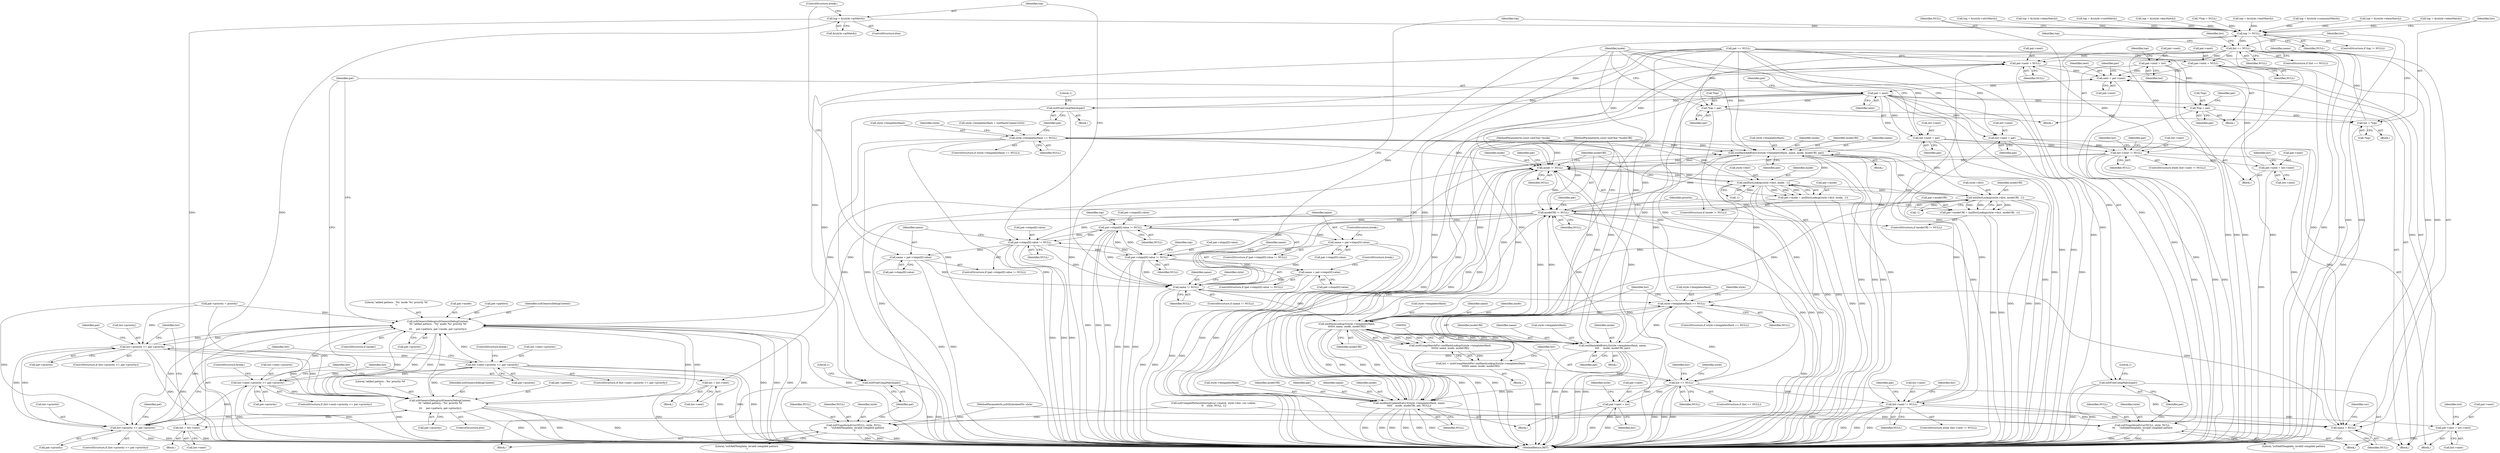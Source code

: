 digraph "0_Chrome_96dbafe288dbe2f0cc45fa3c39daf6d0c37acbab_23@pointer" {
"1000407" [label="(Call,top = &(style->piMatch))"];
"1000587" [label="(Call,top != NULL)"];
"1000596" [label="(Call,list == NULL)"];
"1000254" [label="(Call,pat->next = NULL)"];
"1000249" [label="(Call,next = pat->next)"];
"1000701" [label="(Call,pat = next)"];
"1000381" [label="(Call,xsltFreeCompMatch(pat))"];
"1000484" [label="(Call,xsltFreeCompMatch(pat))"];
"1000489" [label="(Call,xmlHashAddEntry3(style->templatesHash, name, mode, modeURI, pat))"];
"1000264" [label="(Call,mode != NULL)"];
"1000271" [label="(Call,xmlDictLookup(style->dict, mode, -1))"];
"1000267" [label="(Call,pat->mode = xmlDictLookup(style->dict, mode, -1))"];
"1000679" [label="(Call,xsltGenericDebug(xsltGenericDebugContext,\n\t\t\t \"added pattern : '%s' mode '%s' priority %f\n\",\n\t\t\t     pat->pattern, pat->mode, pat->priority))"];
"1000526" [label="(Call,list->priority <= pat->priority)"];
"1000558" [label="(Call,list->next->priority <= pat->priority)"];
"1000638" [label="(Call,list->next->priority <= pat->priority)"];
"1000692" [label="(Call,xsltGenericDebug(xsltGenericDebugContext,\n\t\t\t \"added pattern : '%s' priority %f\n\",\n\t\t\t     pat->pattern, pat->priority))"];
"1000611" [label="(Call,list->priority <= pat->priority)"];
"1000286" [label="(Call,xmlDictLookup(style->dict, modeURI, -1))"];
"1000279" [label="(Call,modeURI != NULL)"];
"1000313" [label="(Call,pat->steps[0].value != NULL)"];
"1000322" [label="(Call,name = pat->steps[0].value)"];
"1000460" [label="(Call,name != NULL)"];
"1000465" [label="(Call,style->templatesHash == NULL)"];
"1000478" [label="(Call,style->templatesHash == NULL)"];
"1000259" [label="(Call,name = NULL)"];
"1000503" [label="(Call,xmlHashLookup3(style->templatesHash,\n\t\t\t\t\t\t\t name, mode, modeURI))"];
"1000501" [label="(Call,(xsltCompMatchPtr) xmlHashLookup3(style->templatesHash,\n\t\t\t\t\t\t\t name, mode, modeURI))"];
"1000499" [label="(Call,list = (xsltCompMatchPtr) xmlHashLookup3(style->templatesHash,\n\t\t\t\t\t\t\t name, mode, modeURI))"];
"1000511" [label="(Call,list == NULL)"];
"1000534" [label="(Call,pat->next = list)"];
"1000539" [label="(Call,xmlHashUpdateEntry3(style->templatesHash, name,\n\t\t\t\t\t    mode, modeURI, pat, NULL))"];
"1000551" [label="(Call,list->next != NULL)"];
"1000568" [label="(Call,list = list->next)"];
"1000573" [label="(Call,pat->next = list->next)"];
"1000515" [label="(Call,xmlHashAddEntry3(style->templatesHash, name,\n\t\t\t\t     mode, modeURI, pat))"];
"1000388" [label="(Call,pat->steps[0].value != NULL)"];
"1000397" [label="(Call,name = pat->steps[0].value)"];
"1000433" [label="(Call,pat->steps[0].value != NULL)"];
"1000442" [label="(Call,name = pat->steps[0].value)"];
"1000376" [label="(Call,xsltTransformError(NULL, style, NULL,\n\t\t\t     \"xsltAddTemplate: invalid compiled pattern\n\"))"];
"1000282" [label="(Call,pat->modeURI = xmlDictLookup(style->dict, modeURI, -1))"];
"1000580" [label="(Call,list->next = pat)"];
"1000631" [label="(Call,list->next != NULL)"];
"1000648" [label="(Call,list = list->next)"];
"1000653" [label="(Call,pat->next = list->next)"];
"1000600" [label="(Call,*top = pat)"];
"1000591" [label="(Call,list = *top)"];
"1000624" [label="(Call,*top = pat)"];
"1000660" [label="(Call,list->next = pat)"];
"1000672" [label="(Call,xsltFreeCompMatch(pat))"];
"1000604" [label="(Call,pat->next = NULL)"];
"1000619" [label="(Call,pat->next = list)"];
"1000667" [label="(Call,xsltTransformError(NULL, style, NULL,\n\t\t\t     \"xsltAddTemplate: invalid compiled pattern\n\"))"];
"1000587" [label="(Call,top != NULL)"];
"1000670" [label="(Identifier,NULL)"];
"1000604" [label="(Call,pat->next = NULL)"];
"1000538" [label="(Identifier,list)"];
"1000496" [label="(Identifier,pat)"];
"1000520" [label="(Identifier,mode)"];
"1000605" [label="(Call,pat->next)"];
"1000695" [label="(Call,pat->pattern)"];
"1000510" [label="(ControlStructure,if (list == NULL))"];
"1000701" [label="(Call,pat = next)"];
"1000295" [label="(Identifier,priority)"];
"1000588" [label="(Identifier,top)"];
"1000611" [label="(Call,list->priority <= pat->priority)"];
"1000433" [label="(Call,pat->steps[0].value != NULL)"];
"1000593" [label="(Call,*top)"];
"1000377" [label="(Identifier,NULL)"];
"1000464" [label="(ControlStructure,if (style->templatesHash == NULL))"];
"1000610" [label="(ControlStructure,if (list->priority <= pat->priority))"];
"1000521" [label="(Identifier,modeURI)"];
"1000546" [label="(Identifier,pat)"];
"1000108" [label="(MethodParameterIn,xsltStylesheetPtr style)"];
"1000310" [label="(Block,)"];
"1000677" [label="(ControlStructure,if (mode))"];
"1000396" [label="(Identifier,NULL)"];
"1000493" [label="(Identifier,name)"];
"1000557" [label="(ControlStructure,if (list->next->priority <= pat->priority))"];
"1000601" [label="(Call,*top)"];
"1000341" [label="(Call,top = &(style->elemMatch))"];
"1000378" [label="(Identifier,style)"];
"1000688" [label="(Call,pat->priority)"];
"1000269" [label="(Identifier,pat)"];
"1000512" [label="(Identifier,list)"];
"1000287" [label="(Call,style->dict)"];
"1000541" [label="(Identifier,style)"];
"1000258" [label="(Identifier,NULL)"];
"1000522" [label="(Identifier,pat)"];
"1000332" [label="(Call,top = &(style->attrMatch))"];
"1000681" [label="(Literal,\"added pattern : '%s' mode '%s' priority %f\n\")"];
"1000226" [label="(Call,xsltCompilePatternInternal(cur->match, style->doc, cur->elem,\n \t\t    style, NULL, 1))"];
"1000461" [label="(Identifier,name)"];
"1000321" [label="(Identifier,NULL)"];
"1000482" [label="(Identifier,NULL)"];
"1000488" [label="(Literal,1)"];
"1000387" [label="(ControlStructure,if (pat->steps[0].value != NULL))"];
"1000382" [label="(Identifier,pat)"];
"1000323" [label="(Identifier,name)"];
"1000597" [label="(Identifier,list)"];
"1000647" [label="(ControlStructure,break;)"];
"1000397" [label="(Call,name = pat->steps[0].value)"];
"1000291" [label="(Call,-1)"];
"1000280" [label="(Identifier,modeURI)"];
"1000333" [label="(Identifier,top)"];
"1000586" [label="(ControlStructure,if (top != NULL))"];
"1000702" [label="(Identifier,pat)"];
"1000267" [label="(Call,pat->mode = xmlDictLookup(style->dict, mode, -1))"];
"1000692" [label="(Call,xsltGenericDebug(xsltGenericDebugContext,\n\t\t\t \"added pattern : '%s' priority %f\n\",\n\t\t\t     pat->pattern, pat->priority))"];
"1000575" [label="(Identifier,pat)"];
"1000477" [label="(ControlStructure,if (style->templatesHash == NULL))"];
"1000582" [label="(Identifier,list)"];
"1000530" [label="(Call,pat->priority)"];
"1000514" [label="(Block,)"];
"1000460" [label="(Call,name != NULL)"];
"1000598" [label="(Identifier,NULL)"];
"1000621" [label="(Identifier,pat)"];
"1000367" [label="(Call,top = &(style->elemMatch))"];
"1000266" [label="(Identifier,NULL)"];
"1000413" [label="(ControlStructure,break;)"];
"1000613" [label="(Identifier,list)"];
"1000694" [label="(Literal,\"added pattern : '%s' priority %f\n\")"];
"1000469" [label="(Identifier,NULL)"];
"1000453" [label="(Identifier,top)"];
"1000602" [label="(Identifier,top)"];
"1000483" [label="(Block,)"];
"1000490" [label="(Call,style->templatesHash)"];
"1000581" [label="(Call,list->next)"];
"1000484" [label="(Call,xsltFreeCompMatch(pat))"];
"1000671" [label="(Literal,\"xsltAddTemplate: invalid compiled pattern\n\")"];
"1000462" [label="(Identifier,NULL)"];
"1000539" [label="(Call,xmlHashUpdateEntry3(style->templatesHash, name,\n\t\t\t\t\t    mode, modeURI, pat, NULL))"];
"1000517" [label="(Identifier,style)"];
"1000654" [label="(Call,pat->next)"];
"1000577" [label="(Call,list->next)"];
"1000661" [label="(Call,list->next)"];
"1000349" [label="(Call,top = &(style->rootMatch))"];
"1000644" [label="(Call,pat->priority)"];
"1000673" [label="(Identifier,pat)"];
"1000519" [label="(Identifier,name)"];
"1000498" [label="(Block,)"];
"1000564" [label="(Call,pat->priority)"];
"1000388" [label="(Call,pat->steps[0].value != NULL)"];
"1000543" [label="(Identifier,name)"];
"1000528" [label="(Identifier,list)"];
"1000516" [label="(Call,style->templatesHash)"];
"1000664" [label="(Identifier,pat)"];
"1000251" [label="(Call,pat->next)"];
"1000272" [label="(Call,style->dict)"];
"1000314" [label="(Call,pat->steps[0].value)"];
"1000698" [label="(Call,pat->priority)"];
"1000442" [label="(Call,name = pat->steps[0].value)"];
"1000471" [label="(Call,style->templatesHash = xmlHashCreate(1024))"];
"1000268" [label="(Call,pat->mode)"];
"1000264" [label="(Call,mode != NULL)"];
"1000111" [label="(MethodParameterIn,const xmlChar *modeURI)"];
"1000262" [label="(Identifier,cur)"];
"1000653" [label="(Call,pat->next = list->next)"];
"1000633" [label="(Identifier,list)"];
"1000494" [label="(Identifier,mode)"];
"1000381" [label="(Call,xsltFreeCompMatch(pat))"];
"1000256" [label="(Identifier,pat)"];
"1000443" [label="(Identifier,name)"];
"1000286" [label="(Call,xmlDictLookup(style->dict, modeURI, -1))"];
"1000283" [label="(Call,pat->modeURI)"];
"1000672" [label="(Call,xsltFreeCompMatch(pat))"];
"1000504" [label="(Call,style->templatesHash)"];
"1000703" [label="(Identifier,next)"];
"1000630" [label="(ControlStructure,while (list->next != NULL))"];
"1000284" [label="(Identifier,pat)"];
"1000637" [label="(ControlStructure,if (list->next->priority <= pat->priority))"];
"1000657" [label="(Call,list->next)"];
"1000408" [label="(Identifier,top)"];
"1000544" [label="(Identifier,mode)"];
"1000623" [label="(Identifier,list)"];
"1000626" [label="(Identifier,top)"];
"1000385" [label="(Literal,1)"];
"1000552" [label="(Call,list->next)"];
"1000110" [label="(MethodParameterIn,const xmlChar *mode)"];
"1000591" [label="(Call,list = *top)"];
"1000693" [label="(Identifier,xsltGenericDebugContext)"];
"1000250" [label="(Identifier,next)"];
"1000495" [label="(Identifier,modeURI)"];
"1000526" [label="(Call,list->priority <= pat->priority)"];
"1000641" [label="(Identifier,list)"];
"1000662" [label="(Identifier,list)"];
"1000249" [label="(Call,next = pat->next)"];
"1000357" [label="(Call,top = &(style->keyMatch))"];
"1000691" [label="(ControlStructure,else)"];
"1000608" [label="(Identifier,NULL)"];
"1000313" [label="(Call,pat->steps[0].value != NULL)"];
"1000584" [label="(Identifier,pat)"];
"1000590" [label="(Block,)"];
"1000281" [label="(Identifier,NULL)"];
"1000620" [label="(Call,pat->next)"];
"1000589" [label="(Identifier,NULL)"];
"1000500" [label="(Identifier,list)"];
"1000322" [label="(Call,name = pat->steps[0].value)"];
"1000706" [label="(MethodReturn,RET)"];
"1000676" [label="(Literal,1)"];
"1000596" [label="(Call,list == NULL)"];
"1000624" [label="(Call,*top = pat)"];
"1000276" [label="(Call,-1)"];
"1000685" [label="(Call,pat->mode)"];
"1000667" [label="(Call,xsltTransformError(NULL, style, NULL,\n\t\t\t     \"xsltAddTemplate: invalid compiled pattern\n\"))"];
"1000507" [label="(Identifier,name)"];
"1000255" [label="(Call,pat->next)"];
"1000260" [label="(Identifier,name)"];
"1000650" [label="(Call,list->next)"];
"1000467" [label="(Identifier,style)"];
"1000432" [label="(ControlStructure,if (pat->steps[0].value != NULL))"];
"1000595" [label="(ControlStructure,if (list == NULL))"];
"1000612" [label="(Call,list->priority)"];
"1000527" [label="(Call,list->priority)"];
"1000511" [label="(Call,list == NULL)"];
"1000569" [label="(Identifier,list)"];
"1000638" [label="(Call,list->next->priority <= pat->priority)"];
"1000525" [label="(ControlStructure,if (list->priority <= pat->priority))"];
"1000567" [label="(ControlStructure,break;)"];
"1000549" [label="(Block,)"];
"1000380" [label="(Literal,\"xsltAddTemplate: invalid compiled pattern\n\")"];
"1000265" [label="(Identifier,mode)"];
"1000550" [label="(ControlStructure,while (list->next != NULL))"];
"1000275" [label="(Identifier,mode)"];
"1000509" [label="(Identifier,modeURI)"];
"1000444" [label="(Call,pat->steps[0].value)"];
"1000547" [label="(Identifier,NULL)"];
"1000540" [label="(Call,style->templatesHash)"];
"1000338" [label="(ControlStructure,break;)"];
"1000678" [label="(Identifier,mode)"];
"1000379" [label="(Identifier,NULL)"];
"1000666" [label="(Block,)"];
"1000533" [label="(Block,)"];
"1000655" [label="(Identifier,pat)"];
"1000489" [label="(Call,xmlHashAddEntry3(style->templatesHash, name, mode, modeURI, pat))"];
"1000479" [label="(Call,style->templatesHash)"];
"1000600" [label="(Call,*top = pat)"];
"1000515" [label="(Call,xmlHashAddEntry3(style->templatesHash, name,\n\t\t\t\t     mode, modeURI, pat))"];
"1000290" [label="(Identifier,modeURI)"];
"1000625" [label="(Call,*top)"];
"1000513" [label="(Identifier,NULL)"];
"1000459" [label="(ControlStructure,if (name != NULL))"];
"1000508" [label="(Identifier,mode)"];
"1000574" [label="(Call,pat->next)"];
"1000627" [label="(Identifier,pat)"];
"1000648" [label="(Call,list = list->next)"];
"1000473" [label="(Identifier,style)"];
"1000561" [label="(Identifier,list)"];
"1000117" [label="(Call,**top = NULL)"];
"1000247" [label="(Identifier,pat)"];
"1000501" [label="(Call,(xsltCompMatchPtr) xmlHashLookup3(style->templatesHash,\n\t\t\t\t\t\t\t name, mode, modeURI))"];
"1000470" [label="(Block,)"];
"1000553" [label="(Identifier,list)"];
"1000491" [label="(Identifier,style)"];
"1000580" [label="(Call,list->next = pat)"];
"1000599" [label="(Block,)"];
"1000618" [label="(Block,)"];
"1000407" [label="(Call,top = &(style->piMatch))"];
"1000668" [label="(Identifier,NULL)"];
"1000423" [label="(Call,top = &(style->textMatch))"];
"1000248" [label="(Block,)"];
"1000263" [label="(ControlStructure,if (mode != NULL))"];
"1000639" [label="(Call,list->next->priority)"];
"1000240" [label="(Call,pat == NULL)"];
"1000631" [label="(Call,list->next != NULL)"];
"1000679" [label="(Call,xsltGenericDebug(xsltGenericDebugContext,\n\t\t\t \"added pattern : '%s' mode '%s' priority %f\n\",\n\t\t\t     pat->pattern, pat->mode, pat->priority))"];
"1000551" [label="(Call,list->next != NULL)"];
"1000415" [label="(Call,top = &(style->commentMatch))"];
"1000555" [label="(Identifier,NULL)"];
"1000399" [label="(Call,pat->steps[0].value)"];
"1000619" [label="(Call,pat->next = list)"];
"1000271" [label="(Call,xmlDictLookup(style->dict, mode, -1))"];
"1000376" [label="(Call,xsltTransformError(NULL, style, NULL,\n\t\t\t     \"xsltAddTemplate: invalid compiled pattern\n\"))"];
"1000324" [label="(Call,pat->steps[0].value)"];
"1000254" [label="(Call,pat->next = NULL)"];
"1000466" [label="(Call,style->templatesHash)"];
"1000312" [label="(ControlStructure,if (pat->steps[0].value != NULL))"];
"1000499" [label="(Call,list = (xsltCompMatchPtr) xmlHashLookup3(style->templatesHash,\n\t\t\t\t\t\t\t name, mode, modeURI))"];
"1000545" [label="(Identifier,modeURI)"];
"1000636" [label="(Block,)"];
"1000297" [label="(Call,pat->priority = priority)"];
"1000282" [label="(Call,pat->modeURI = xmlDictLookup(style->dict, modeURI, -1))"];
"1000649" [label="(Identifier,list)"];
"1000478" [label="(Call,style->templatesHash == NULL)"];
"1000535" [label="(Call,pat->next)"];
"1000409" [label="(Call,&(style->piMatch))"];
"1000503" [label="(Call,xmlHashLookup3(style->templatesHash,\n\t\t\t\t\t\t\t name, mode, modeURI))"];
"1000406" [label="(ControlStructure,else)"];
"1000556" [label="(Block,)"];
"1000278" [label="(ControlStructure,if (modeURI != NULL))"];
"1000279" [label="(Call,modeURI != NULL)"];
"1000261" [label="(Identifier,NULL)"];
"1000398" [label="(Identifier,name)"];
"1000558" [label="(Call,list->next->priority <= pat->priority)"];
"1000570" [label="(Call,list->next)"];
"1000632" [label="(Call,list->next)"];
"1000682" [label="(Call,pat->pattern)"];
"1000434" [label="(Call,pat->steps[0].value)"];
"1000458" [label="(ControlStructure,break;)"];
"1000259" [label="(Call,name = NULL)"];
"1000635" [label="(Identifier,NULL)"];
"1000568" [label="(Call,list = list->next)"];
"1000573" [label="(Call,pat->next = list->next)"];
"1000680" [label="(Identifier,xsltGenericDebugContext)"];
"1000465" [label="(Call,style->templatesHash == NULL)"];
"1000669" [label="(Identifier,style)"];
"1000441" [label="(Identifier,NULL)"];
"1000452" [label="(Call,top = &(style->elemMatch))"];
"1000536" [label="(Identifier,pat)"];
"1000592" [label="(Identifier,list)"];
"1000389" [label="(Call,pat->steps[0].value)"];
"1000629" [label="(Block,)"];
"1000606" [label="(Identifier,pat)"];
"1000485" [label="(Identifier,pat)"];
"1000603" [label="(Identifier,pat)"];
"1000559" [label="(Call,list->next->priority)"];
"1000534" [label="(Call,pat->next = list)"];
"1000615" [label="(Call,pat->priority)"];
"1000660" [label="(Call,list->next = pat)"];
"1000407" -> "1000406"  [label="AST: "];
"1000407" -> "1000409"  [label="CFG: "];
"1000408" -> "1000407"  [label="AST: "];
"1000409" -> "1000407"  [label="AST: "];
"1000413" -> "1000407"  [label="CFG: "];
"1000407" -> "1000706"  [label="DDG: "];
"1000407" -> "1000706"  [label="DDG: "];
"1000407" -> "1000587"  [label="DDG: "];
"1000587" -> "1000586"  [label="AST: "];
"1000587" -> "1000589"  [label="CFG: "];
"1000588" -> "1000587"  [label="AST: "];
"1000589" -> "1000587"  [label="AST: "];
"1000592" -> "1000587"  [label="CFG: "];
"1000668" -> "1000587"  [label="CFG: "];
"1000587" -> "1000706"  [label="DDG: "];
"1000587" -> "1000706"  [label="DDG: "];
"1000332" -> "1000587"  [label="DDG: "];
"1000367" -> "1000587"  [label="DDG: "];
"1000423" -> "1000587"  [label="DDG: "];
"1000357" -> "1000587"  [label="DDG: "];
"1000341" -> "1000587"  [label="DDG: "];
"1000117" -> "1000587"  [label="DDG: "];
"1000415" -> "1000587"  [label="DDG: "];
"1000349" -> "1000587"  [label="DDG: "];
"1000452" -> "1000587"  [label="DDG: "];
"1000460" -> "1000587"  [label="DDG: "];
"1000587" -> "1000596"  [label="DDG: "];
"1000587" -> "1000667"  [label="DDG: "];
"1000596" -> "1000595"  [label="AST: "];
"1000596" -> "1000598"  [label="CFG: "];
"1000597" -> "1000596"  [label="AST: "];
"1000598" -> "1000596"  [label="AST: "];
"1000602" -> "1000596"  [label="CFG: "];
"1000613" -> "1000596"  [label="CFG: "];
"1000596" -> "1000706"  [label="DDG: "];
"1000596" -> "1000706"  [label="DDG: "];
"1000596" -> "1000706"  [label="DDG: "];
"1000596" -> "1000254"  [label="DDG: "];
"1000596" -> "1000259"  [label="DDG: "];
"1000596" -> "1000264"  [label="DDG: "];
"1000591" -> "1000596"  [label="DDG: "];
"1000596" -> "1000604"  [label="DDG: "];
"1000596" -> "1000619"  [label="DDG: "];
"1000596" -> "1000631"  [label="DDG: "];
"1000254" -> "1000248"  [label="AST: "];
"1000254" -> "1000258"  [label="CFG: "];
"1000255" -> "1000254"  [label="AST: "];
"1000258" -> "1000254"  [label="AST: "];
"1000260" -> "1000254"  [label="CFG: "];
"1000254" -> "1000706"  [label="DDG: "];
"1000254" -> "1000249"  [label="DDG: "];
"1000511" -> "1000254"  [label="DDG: "];
"1000631" -> "1000254"  [label="DDG: "];
"1000539" -> "1000254"  [label="DDG: "];
"1000240" -> "1000254"  [label="DDG: "];
"1000478" -> "1000254"  [label="DDG: "];
"1000551" -> "1000254"  [label="DDG: "];
"1000249" -> "1000248"  [label="AST: "];
"1000249" -> "1000251"  [label="CFG: "];
"1000250" -> "1000249"  [label="AST: "];
"1000251" -> "1000249"  [label="AST: "];
"1000256" -> "1000249"  [label="CFG: "];
"1000249" -> "1000706"  [label="DDG: "];
"1000573" -> "1000249"  [label="DDG: "];
"1000604" -> "1000249"  [label="DDG: "];
"1000619" -> "1000249"  [label="DDG: "];
"1000653" -> "1000249"  [label="DDG: "];
"1000534" -> "1000249"  [label="DDG: "];
"1000249" -> "1000701"  [label="DDG: "];
"1000701" -> "1000248"  [label="AST: "];
"1000701" -> "1000703"  [label="CFG: "];
"1000702" -> "1000701"  [label="AST: "];
"1000703" -> "1000701"  [label="AST: "];
"1000247" -> "1000701"  [label="CFG: "];
"1000701" -> "1000706"  [label="DDG: "];
"1000701" -> "1000706"  [label="DDG: "];
"1000701" -> "1000381"  [label="DDG: "];
"1000701" -> "1000484"  [label="DDG: "];
"1000701" -> "1000489"  [label="DDG: "];
"1000701" -> "1000515"  [label="DDG: "];
"1000701" -> "1000539"  [label="DDG: "];
"1000701" -> "1000580"  [label="DDG: "];
"1000701" -> "1000600"  [label="DDG: "];
"1000701" -> "1000624"  [label="DDG: "];
"1000701" -> "1000660"  [label="DDG: "];
"1000701" -> "1000672"  [label="DDG: "];
"1000381" -> "1000310"  [label="AST: "];
"1000381" -> "1000382"  [label="CFG: "];
"1000382" -> "1000381"  [label="AST: "];
"1000385" -> "1000381"  [label="CFG: "];
"1000381" -> "1000706"  [label="DDG: "];
"1000381" -> "1000706"  [label="DDG: "];
"1000240" -> "1000381"  [label="DDG: "];
"1000484" -> "1000483"  [label="AST: "];
"1000484" -> "1000485"  [label="CFG: "];
"1000485" -> "1000484"  [label="AST: "];
"1000488" -> "1000484"  [label="CFG: "];
"1000484" -> "1000706"  [label="DDG: "];
"1000484" -> "1000706"  [label="DDG: "];
"1000240" -> "1000484"  [label="DDG: "];
"1000489" -> "1000470"  [label="AST: "];
"1000489" -> "1000496"  [label="CFG: "];
"1000490" -> "1000489"  [label="AST: "];
"1000493" -> "1000489"  [label="AST: "];
"1000494" -> "1000489"  [label="AST: "];
"1000495" -> "1000489"  [label="AST: "];
"1000496" -> "1000489"  [label="AST: "];
"1000678" -> "1000489"  [label="CFG: "];
"1000489" -> "1000706"  [label="DDG: "];
"1000489" -> "1000706"  [label="DDG: "];
"1000489" -> "1000706"  [label="DDG: "];
"1000489" -> "1000706"  [label="DDG: "];
"1000489" -> "1000706"  [label="DDG: "];
"1000489" -> "1000264"  [label="DDG: "];
"1000489" -> "1000279"  [label="DDG: "];
"1000489" -> "1000465"  [label="DDG: "];
"1000478" -> "1000489"  [label="DDG: "];
"1000460" -> "1000489"  [label="DDG: "];
"1000271" -> "1000489"  [label="DDG: "];
"1000264" -> "1000489"  [label="DDG: "];
"1000110" -> "1000489"  [label="DDG: "];
"1000286" -> "1000489"  [label="DDG: "];
"1000279" -> "1000489"  [label="DDG: "];
"1000111" -> "1000489"  [label="DDG: "];
"1000240" -> "1000489"  [label="DDG: "];
"1000264" -> "1000263"  [label="AST: "];
"1000264" -> "1000266"  [label="CFG: "];
"1000265" -> "1000264"  [label="AST: "];
"1000266" -> "1000264"  [label="AST: "];
"1000269" -> "1000264"  [label="CFG: "];
"1000280" -> "1000264"  [label="CFG: "];
"1000264" -> "1000706"  [label="DDG: "];
"1000264" -> "1000706"  [label="DDG: "];
"1000515" -> "1000264"  [label="DDG: "];
"1000271" -> "1000264"  [label="DDG: "];
"1000539" -> "1000264"  [label="DDG: "];
"1000539" -> "1000264"  [label="DDG: "];
"1000503" -> "1000264"  [label="DDG: "];
"1000110" -> "1000264"  [label="DDG: "];
"1000511" -> "1000264"  [label="DDG: "];
"1000631" -> "1000264"  [label="DDG: "];
"1000240" -> "1000264"  [label="DDG: "];
"1000478" -> "1000264"  [label="DDG: "];
"1000551" -> "1000264"  [label="DDG: "];
"1000264" -> "1000271"  [label="DDG: "];
"1000264" -> "1000279"  [label="DDG: "];
"1000264" -> "1000503"  [label="DDG: "];
"1000271" -> "1000267"  [label="AST: "];
"1000271" -> "1000276"  [label="CFG: "];
"1000272" -> "1000271"  [label="AST: "];
"1000275" -> "1000271"  [label="AST: "];
"1000276" -> "1000271"  [label="AST: "];
"1000267" -> "1000271"  [label="CFG: "];
"1000271" -> "1000706"  [label="DDG: "];
"1000271" -> "1000706"  [label="DDG: "];
"1000271" -> "1000706"  [label="DDG: "];
"1000271" -> "1000267"  [label="DDG: "];
"1000271" -> "1000267"  [label="DDG: "];
"1000271" -> "1000267"  [label="DDG: "];
"1000286" -> "1000271"  [label="DDG: "];
"1000110" -> "1000271"  [label="DDG: "];
"1000276" -> "1000271"  [label="DDG: "];
"1000271" -> "1000286"  [label="DDG: "];
"1000271" -> "1000503"  [label="DDG: "];
"1000267" -> "1000263"  [label="AST: "];
"1000268" -> "1000267"  [label="AST: "];
"1000280" -> "1000267"  [label="CFG: "];
"1000267" -> "1000706"  [label="DDG: "];
"1000267" -> "1000706"  [label="DDG: "];
"1000267" -> "1000679"  [label="DDG: "];
"1000679" -> "1000677"  [label="AST: "];
"1000679" -> "1000688"  [label="CFG: "];
"1000680" -> "1000679"  [label="AST: "];
"1000681" -> "1000679"  [label="AST: "];
"1000682" -> "1000679"  [label="AST: "];
"1000685" -> "1000679"  [label="AST: "];
"1000688" -> "1000679"  [label="AST: "];
"1000702" -> "1000679"  [label="CFG: "];
"1000679" -> "1000706"  [label="DDG: "];
"1000679" -> "1000706"  [label="DDG: "];
"1000679" -> "1000706"  [label="DDG: "];
"1000679" -> "1000706"  [label="DDG: "];
"1000679" -> "1000706"  [label="DDG: "];
"1000679" -> "1000526"  [label="DDG: "];
"1000679" -> "1000611"  [label="DDG: "];
"1000692" -> "1000679"  [label="DDG: "];
"1000692" -> "1000679"  [label="DDG: "];
"1000692" -> "1000679"  [label="DDG: "];
"1000297" -> "1000679"  [label="DDG: "];
"1000638" -> "1000679"  [label="DDG: "];
"1000611" -> "1000679"  [label="DDG: "];
"1000526" -> "1000679"  [label="DDG: "];
"1000558" -> "1000679"  [label="DDG: "];
"1000679" -> "1000692"  [label="DDG: "];
"1000679" -> "1000692"  [label="DDG: "];
"1000679" -> "1000692"  [label="DDG: "];
"1000526" -> "1000525"  [label="AST: "];
"1000526" -> "1000530"  [label="CFG: "];
"1000527" -> "1000526"  [label="AST: "];
"1000530" -> "1000526"  [label="AST: "];
"1000536" -> "1000526"  [label="CFG: "];
"1000553" -> "1000526"  [label="CFG: "];
"1000526" -> "1000706"  [label="DDG: "];
"1000526" -> "1000706"  [label="DDG: "];
"1000611" -> "1000526"  [label="DDG: "];
"1000297" -> "1000526"  [label="DDG: "];
"1000692" -> "1000526"  [label="DDG: "];
"1000526" -> "1000558"  [label="DDG: "];
"1000526" -> "1000611"  [label="DDG: "];
"1000526" -> "1000692"  [label="DDG: "];
"1000558" -> "1000557"  [label="AST: "];
"1000558" -> "1000564"  [label="CFG: "];
"1000559" -> "1000558"  [label="AST: "];
"1000564" -> "1000558"  [label="AST: "];
"1000567" -> "1000558"  [label="CFG: "];
"1000569" -> "1000558"  [label="CFG: "];
"1000558" -> "1000706"  [label="DDG: "];
"1000558" -> "1000706"  [label="DDG: "];
"1000558" -> "1000706"  [label="DDG: "];
"1000638" -> "1000558"  [label="DDG: "];
"1000558" -> "1000638"  [label="DDG: "];
"1000558" -> "1000692"  [label="DDG: "];
"1000638" -> "1000637"  [label="AST: "];
"1000638" -> "1000644"  [label="CFG: "];
"1000639" -> "1000638"  [label="AST: "];
"1000644" -> "1000638"  [label="AST: "];
"1000647" -> "1000638"  [label="CFG: "];
"1000649" -> "1000638"  [label="CFG: "];
"1000638" -> "1000706"  [label="DDG: "];
"1000638" -> "1000706"  [label="DDG: "];
"1000638" -> "1000706"  [label="DDG: "];
"1000611" -> "1000638"  [label="DDG: "];
"1000638" -> "1000692"  [label="DDG: "];
"1000692" -> "1000691"  [label="AST: "];
"1000692" -> "1000698"  [label="CFG: "];
"1000693" -> "1000692"  [label="AST: "];
"1000694" -> "1000692"  [label="AST: "];
"1000695" -> "1000692"  [label="AST: "];
"1000698" -> "1000692"  [label="AST: "];
"1000702" -> "1000692"  [label="CFG: "];
"1000692" -> "1000706"  [label="DDG: "];
"1000692" -> "1000706"  [label="DDG: "];
"1000692" -> "1000706"  [label="DDG: "];
"1000692" -> "1000706"  [label="DDG: "];
"1000692" -> "1000611"  [label="DDG: "];
"1000297" -> "1000692"  [label="DDG: "];
"1000611" -> "1000692"  [label="DDG: "];
"1000611" -> "1000610"  [label="AST: "];
"1000611" -> "1000615"  [label="CFG: "];
"1000612" -> "1000611"  [label="AST: "];
"1000615" -> "1000611"  [label="AST: "];
"1000621" -> "1000611"  [label="CFG: "];
"1000633" -> "1000611"  [label="CFG: "];
"1000611" -> "1000706"  [label="DDG: "];
"1000611" -> "1000706"  [label="DDG: "];
"1000297" -> "1000611"  [label="DDG: "];
"1000286" -> "1000282"  [label="AST: "];
"1000286" -> "1000291"  [label="CFG: "];
"1000287" -> "1000286"  [label="AST: "];
"1000290" -> "1000286"  [label="AST: "];
"1000291" -> "1000286"  [label="AST: "];
"1000282" -> "1000286"  [label="CFG: "];
"1000286" -> "1000706"  [label="DDG: "];
"1000286" -> "1000706"  [label="DDG: "];
"1000286" -> "1000706"  [label="DDG: "];
"1000286" -> "1000279"  [label="DDG: "];
"1000286" -> "1000282"  [label="DDG: "];
"1000286" -> "1000282"  [label="DDG: "];
"1000286" -> "1000282"  [label="DDG: "];
"1000279" -> "1000286"  [label="DDG: "];
"1000111" -> "1000286"  [label="DDG: "];
"1000291" -> "1000286"  [label="DDG: "];
"1000286" -> "1000503"  [label="DDG: "];
"1000279" -> "1000278"  [label="AST: "];
"1000279" -> "1000281"  [label="CFG: "];
"1000280" -> "1000279"  [label="AST: "];
"1000281" -> "1000279"  [label="AST: "];
"1000284" -> "1000279"  [label="CFG: "];
"1000295" -> "1000279"  [label="CFG: "];
"1000279" -> "1000706"  [label="DDG: "];
"1000279" -> "1000706"  [label="DDG: "];
"1000279" -> "1000706"  [label="DDG: "];
"1000503" -> "1000279"  [label="DDG: "];
"1000515" -> "1000279"  [label="DDG: "];
"1000539" -> "1000279"  [label="DDG: "];
"1000111" -> "1000279"  [label="DDG: "];
"1000279" -> "1000313"  [label="DDG: "];
"1000279" -> "1000376"  [label="DDG: "];
"1000279" -> "1000388"  [label="DDG: "];
"1000279" -> "1000433"  [label="DDG: "];
"1000279" -> "1000460"  [label="DDG: "];
"1000279" -> "1000503"  [label="DDG: "];
"1000313" -> "1000312"  [label="AST: "];
"1000313" -> "1000321"  [label="CFG: "];
"1000314" -> "1000313"  [label="AST: "];
"1000321" -> "1000313"  [label="AST: "];
"1000323" -> "1000313"  [label="CFG: "];
"1000333" -> "1000313"  [label="CFG: "];
"1000313" -> "1000706"  [label="DDG: "];
"1000313" -> "1000706"  [label="DDG: "];
"1000313" -> "1000706"  [label="DDG: "];
"1000388" -> "1000313"  [label="DDG: "];
"1000433" -> "1000313"  [label="DDG: "];
"1000313" -> "1000322"  [label="DDG: "];
"1000313" -> "1000388"  [label="DDG: "];
"1000313" -> "1000433"  [label="DDG: "];
"1000313" -> "1000460"  [label="DDG: "];
"1000322" -> "1000312"  [label="AST: "];
"1000322" -> "1000324"  [label="CFG: "];
"1000323" -> "1000322"  [label="AST: "];
"1000324" -> "1000322"  [label="AST: "];
"1000338" -> "1000322"  [label="CFG: "];
"1000322" -> "1000706"  [label="DDG: "];
"1000322" -> "1000706"  [label="DDG: "];
"1000322" -> "1000460"  [label="DDG: "];
"1000460" -> "1000459"  [label="AST: "];
"1000460" -> "1000462"  [label="CFG: "];
"1000461" -> "1000460"  [label="AST: "];
"1000462" -> "1000460"  [label="AST: "];
"1000467" -> "1000460"  [label="CFG: "];
"1000588" -> "1000460"  [label="CFG: "];
"1000460" -> "1000706"  [label="DDG: "];
"1000460" -> "1000706"  [label="DDG: "];
"1000259" -> "1000460"  [label="DDG: "];
"1000442" -> "1000460"  [label="DDG: "];
"1000397" -> "1000460"  [label="DDG: "];
"1000388" -> "1000460"  [label="DDG: "];
"1000433" -> "1000460"  [label="DDG: "];
"1000460" -> "1000465"  [label="DDG: "];
"1000460" -> "1000503"  [label="DDG: "];
"1000465" -> "1000464"  [label="AST: "];
"1000465" -> "1000469"  [label="CFG: "];
"1000466" -> "1000465"  [label="AST: "];
"1000469" -> "1000465"  [label="AST: "];
"1000473" -> "1000465"  [label="CFG: "];
"1000500" -> "1000465"  [label="CFG: "];
"1000465" -> "1000706"  [label="DDG: "];
"1000539" -> "1000465"  [label="DDG: "];
"1000515" -> "1000465"  [label="DDG: "];
"1000503" -> "1000465"  [label="DDG: "];
"1000465" -> "1000478"  [label="DDG: "];
"1000465" -> "1000503"  [label="DDG: "];
"1000465" -> "1000511"  [label="DDG: "];
"1000478" -> "1000477"  [label="AST: "];
"1000478" -> "1000482"  [label="CFG: "];
"1000479" -> "1000478"  [label="AST: "];
"1000482" -> "1000478"  [label="AST: "];
"1000485" -> "1000478"  [label="CFG: "];
"1000491" -> "1000478"  [label="CFG: "];
"1000478" -> "1000706"  [label="DDG: "];
"1000478" -> "1000706"  [label="DDG: "];
"1000478" -> "1000706"  [label="DDG: "];
"1000478" -> "1000259"  [label="DDG: "];
"1000471" -> "1000478"  [label="DDG: "];
"1000259" -> "1000248"  [label="AST: "];
"1000259" -> "1000261"  [label="CFG: "];
"1000260" -> "1000259"  [label="AST: "];
"1000261" -> "1000259"  [label="AST: "];
"1000262" -> "1000259"  [label="CFG: "];
"1000259" -> "1000706"  [label="DDG: "];
"1000511" -> "1000259"  [label="DDG: "];
"1000631" -> "1000259"  [label="DDG: "];
"1000539" -> "1000259"  [label="DDG: "];
"1000240" -> "1000259"  [label="DDG: "];
"1000551" -> "1000259"  [label="DDG: "];
"1000503" -> "1000501"  [label="AST: "];
"1000503" -> "1000509"  [label="CFG: "];
"1000504" -> "1000503"  [label="AST: "];
"1000507" -> "1000503"  [label="AST: "];
"1000508" -> "1000503"  [label="AST: "];
"1000509" -> "1000503"  [label="AST: "];
"1000501" -> "1000503"  [label="CFG: "];
"1000503" -> "1000706"  [label="DDG: "];
"1000503" -> "1000706"  [label="DDG: "];
"1000503" -> "1000706"  [label="DDG: "];
"1000503" -> "1000706"  [label="DDG: "];
"1000503" -> "1000501"  [label="DDG: "];
"1000503" -> "1000501"  [label="DDG: "];
"1000503" -> "1000501"  [label="DDG: "];
"1000503" -> "1000501"  [label="DDG: "];
"1000110" -> "1000503"  [label="DDG: "];
"1000111" -> "1000503"  [label="DDG: "];
"1000503" -> "1000515"  [label="DDG: "];
"1000503" -> "1000515"  [label="DDG: "];
"1000503" -> "1000515"  [label="DDG: "];
"1000503" -> "1000515"  [label="DDG: "];
"1000503" -> "1000539"  [label="DDG: "];
"1000503" -> "1000539"  [label="DDG: "];
"1000503" -> "1000539"  [label="DDG: "];
"1000503" -> "1000539"  [label="DDG: "];
"1000501" -> "1000499"  [label="AST: "];
"1000502" -> "1000501"  [label="AST: "];
"1000499" -> "1000501"  [label="CFG: "];
"1000501" -> "1000706"  [label="DDG: "];
"1000501" -> "1000499"  [label="DDG: "];
"1000499" -> "1000498"  [label="AST: "];
"1000500" -> "1000499"  [label="AST: "];
"1000512" -> "1000499"  [label="CFG: "];
"1000499" -> "1000706"  [label="DDG: "];
"1000499" -> "1000511"  [label="DDG: "];
"1000511" -> "1000510"  [label="AST: "];
"1000511" -> "1000513"  [label="CFG: "];
"1000512" -> "1000511"  [label="AST: "];
"1000513" -> "1000511"  [label="AST: "];
"1000517" -> "1000511"  [label="CFG: "];
"1000528" -> "1000511"  [label="CFG: "];
"1000511" -> "1000706"  [label="DDG: "];
"1000511" -> "1000706"  [label="DDG: "];
"1000511" -> "1000706"  [label="DDG: "];
"1000511" -> "1000534"  [label="DDG: "];
"1000511" -> "1000539"  [label="DDG: "];
"1000511" -> "1000551"  [label="DDG: "];
"1000534" -> "1000533"  [label="AST: "];
"1000534" -> "1000538"  [label="CFG: "];
"1000535" -> "1000534"  [label="AST: "];
"1000538" -> "1000534"  [label="AST: "];
"1000541" -> "1000534"  [label="CFG: "];
"1000534" -> "1000706"  [label="DDG: "];
"1000534" -> "1000706"  [label="DDG: "];
"1000539" -> "1000533"  [label="AST: "];
"1000539" -> "1000547"  [label="CFG: "];
"1000540" -> "1000539"  [label="AST: "];
"1000543" -> "1000539"  [label="AST: "];
"1000544" -> "1000539"  [label="AST: "];
"1000545" -> "1000539"  [label="AST: "];
"1000546" -> "1000539"  [label="AST: "];
"1000547" -> "1000539"  [label="AST: "];
"1000678" -> "1000539"  [label="CFG: "];
"1000539" -> "1000706"  [label="DDG: "];
"1000539" -> "1000706"  [label="DDG: "];
"1000539" -> "1000706"  [label="DDG: "];
"1000539" -> "1000706"  [label="DDG: "];
"1000539" -> "1000706"  [label="DDG: "];
"1000539" -> "1000706"  [label="DDG: "];
"1000110" -> "1000539"  [label="DDG: "];
"1000111" -> "1000539"  [label="DDG: "];
"1000240" -> "1000539"  [label="DDG: "];
"1000551" -> "1000550"  [label="AST: "];
"1000551" -> "1000555"  [label="CFG: "];
"1000552" -> "1000551"  [label="AST: "];
"1000555" -> "1000551"  [label="AST: "];
"1000561" -> "1000551"  [label="CFG: "];
"1000575" -> "1000551"  [label="CFG: "];
"1000551" -> "1000706"  [label="DDG: "];
"1000551" -> "1000706"  [label="DDG: "];
"1000551" -> "1000706"  [label="DDG: "];
"1000660" -> "1000551"  [label="DDG: "];
"1000580" -> "1000551"  [label="DDG: "];
"1000551" -> "1000568"  [label="DDG: "];
"1000551" -> "1000573"  [label="DDG: "];
"1000568" -> "1000556"  [label="AST: "];
"1000568" -> "1000570"  [label="CFG: "];
"1000569" -> "1000568"  [label="AST: "];
"1000570" -> "1000568"  [label="AST: "];
"1000553" -> "1000568"  [label="CFG: "];
"1000568" -> "1000706"  [label="DDG: "];
"1000573" -> "1000549"  [label="AST: "];
"1000573" -> "1000577"  [label="CFG: "];
"1000574" -> "1000573"  [label="AST: "];
"1000577" -> "1000573"  [label="AST: "];
"1000582" -> "1000573"  [label="CFG: "];
"1000573" -> "1000706"  [label="DDG: "];
"1000515" -> "1000514"  [label="AST: "];
"1000515" -> "1000522"  [label="CFG: "];
"1000516" -> "1000515"  [label="AST: "];
"1000519" -> "1000515"  [label="AST: "];
"1000520" -> "1000515"  [label="AST: "];
"1000521" -> "1000515"  [label="AST: "];
"1000522" -> "1000515"  [label="AST: "];
"1000678" -> "1000515"  [label="CFG: "];
"1000515" -> "1000706"  [label="DDG: "];
"1000515" -> "1000706"  [label="DDG: "];
"1000515" -> "1000706"  [label="DDG: "];
"1000515" -> "1000706"  [label="DDG: "];
"1000515" -> "1000706"  [label="DDG: "];
"1000110" -> "1000515"  [label="DDG: "];
"1000111" -> "1000515"  [label="DDG: "];
"1000240" -> "1000515"  [label="DDG: "];
"1000388" -> "1000387"  [label="AST: "];
"1000388" -> "1000396"  [label="CFG: "];
"1000389" -> "1000388"  [label="AST: "];
"1000396" -> "1000388"  [label="AST: "];
"1000398" -> "1000388"  [label="CFG: "];
"1000408" -> "1000388"  [label="CFG: "];
"1000388" -> "1000706"  [label="DDG: "];
"1000388" -> "1000706"  [label="DDG: "];
"1000388" -> "1000706"  [label="DDG: "];
"1000433" -> "1000388"  [label="DDG: "];
"1000388" -> "1000397"  [label="DDG: "];
"1000388" -> "1000433"  [label="DDG: "];
"1000397" -> "1000387"  [label="AST: "];
"1000397" -> "1000399"  [label="CFG: "];
"1000398" -> "1000397"  [label="AST: "];
"1000399" -> "1000397"  [label="AST: "];
"1000413" -> "1000397"  [label="CFG: "];
"1000397" -> "1000706"  [label="DDG: "];
"1000397" -> "1000706"  [label="DDG: "];
"1000433" -> "1000432"  [label="AST: "];
"1000433" -> "1000441"  [label="CFG: "];
"1000434" -> "1000433"  [label="AST: "];
"1000441" -> "1000433"  [label="AST: "];
"1000443" -> "1000433"  [label="CFG: "];
"1000453" -> "1000433"  [label="CFG: "];
"1000433" -> "1000706"  [label="DDG: "];
"1000433" -> "1000706"  [label="DDG: "];
"1000433" -> "1000706"  [label="DDG: "];
"1000433" -> "1000442"  [label="DDG: "];
"1000442" -> "1000432"  [label="AST: "];
"1000442" -> "1000444"  [label="CFG: "];
"1000443" -> "1000442"  [label="AST: "];
"1000444" -> "1000442"  [label="AST: "];
"1000458" -> "1000442"  [label="CFG: "];
"1000442" -> "1000706"  [label="DDG: "];
"1000442" -> "1000706"  [label="DDG: "];
"1000376" -> "1000310"  [label="AST: "];
"1000376" -> "1000380"  [label="CFG: "];
"1000377" -> "1000376"  [label="AST: "];
"1000378" -> "1000376"  [label="AST: "];
"1000379" -> "1000376"  [label="AST: "];
"1000380" -> "1000376"  [label="AST: "];
"1000382" -> "1000376"  [label="CFG: "];
"1000376" -> "1000706"  [label="DDG: "];
"1000376" -> "1000706"  [label="DDG: "];
"1000376" -> "1000706"  [label="DDG: "];
"1000226" -> "1000376"  [label="DDG: "];
"1000108" -> "1000376"  [label="DDG: "];
"1000282" -> "1000278"  [label="AST: "];
"1000283" -> "1000282"  [label="AST: "];
"1000295" -> "1000282"  [label="CFG: "];
"1000282" -> "1000706"  [label="DDG: "];
"1000282" -> "1000706"  [label="DDG: "];
"1000580" -> "1000549"  [label="AST: "];
"1000580" -> "1000584"  [label="CFG: "];
"1000581" -> "1000580"  [label="AST: "];
"1000584" -> "1000580"  [label="AST: "];
"1000678" -> "1000580"  [label="CFG: "];
"1000580" -> "1000706"  [label="DDG: "];
"1000240" -> "1000580"  [label="DDG: "];
"1000580" -> "1000631"  [label="DDG: "];
"1000631" -> "1000630"  [label="AST: "];
"1000631" -> "1000635"  [label="CFG: "];
"1000632" -> "1000631"  [label="AST: "];
"1000635" -> "1000631"  [label="AST: "];
"1000641" -> "1000631"  [label="CFG: "];
"1000655" -> "1000631"  [label="CFG: "];
"1000631" -> "1000706"  [label="DDG: "];
"1000631" -> "1000706"  [label="DDG: "];
"1000631" -> "1000706"  [label="DDG: "];
"1000660" -> "1000631"  [label="DDG: "];
"1000631" -> "1000648"  [label="DDG: "];
"1000631" -> "1000653"  [label="DDG: "];
"1000648" -> "1000636"  [label="AST: "];
"1000648" -> "1000650"  [label="CFG: "];
"1000649" -> "1000648"  [label="AST: "];
"1000650" -> "1000648"  [label="AST: "];
"1000633" -> "1000648"  [label="CFG: "];
"1000648" -> "1000706"  [label="DDG: "];
"1000653" -> "1000629"  [label="AST: "];
"1000653" -> "1000657"  [label="CFG: "];
"1000654" -> "1000653"  [label="AST: "];
"1000657" -> "1000653"  [label="AST: "];
"1000662" -> "1000653"  [label="CFG: "];
"1000653" -> "1000706"  [label="DDG: "];
"1000600" -> "1000599"  [label="AST: "];
"1000600" -> "1000603"  [label="CFG: "];
"1000601" -> "1000600"  [label="AST: "];
"1000603" -> "1000600"  [label="AST: "];
"1000606" -> "1000600"  [label="CFG: "];
"1000600" -> "1000706"  [label="DDG: "];
"1000600" -> "1000591"  [label="DDG: "];
"1000240" -> "1000600"  [label="DDG: "];
"1000591" -> "1000590"  [label="AST: "];
"1000591" -> "1000593"  [label="CFG: "];
"1000592" -> "1000591"  [label="AST: "];
"1000593" -> "1000591"  [label="AST: "];
"1000597" -> "1000591"  [label="CFG: "];
"1000591" -> "1000706"  [label="DDG: "];
"1000624" -> "1000591"  [label="DDG: "];
"1000624" -> "1000618"  [label="AST: "];
"1000624" -> "1000627"  [label="CFG: "];
"1000625" -> "1000624"  [label="AST: "];
"1000627" -> "1000624"  [label="AST: "];
"1000678" -> "1000624"  [label="CFG: "];
"1000624" -> "1000706"  [label="DDG: "];
"1000240" -> "1000624"  [label="DDG: "];
"1000660" -> "1000629"  [label="AST: "];
"1000660" -> "1000664"  [label="CFG: "];
"1000661" -> "1000660"  [label="AST: "];
"1000664" -> "1000660"  [label="AST: "];
"1000678" -> "1000660"  [label="CFG: "];
"1000660" -> "1000706"  [label="DDG: "];
"1000240" -> "1000660"  [label="DDG: "];
"1000672" -> "1000666"  [label="AST: "];
"1000672" -> "1000673"  [label="CFG: "];
"1000673" -> "1000672"  [label="AST: "];
"1000676" -> "1000672"  [label="CFG: "];
"1000672" -> "1000706"  [label="DDG: "];
"1000672" -> "1000706"  [label="DDG: "];
"1000240" -> "1000672"  [label="DDG: "];
"1000604" -> "1000599"  [label="AST: "];
"1000604" -> "1000608"  [label="CFG: "];
"1000605" -> "1000604"  [label="AST: "];
"1000608" -> "1000604"  [label="AST: "];
"1000678" -> "1000604"  [label="CFG: "];
"1000604" -> "1000706"  [label="DDG: "];
"1000604" -> "1000706"  [label="DDG: "];
"1000619" -> "1000618"  [label="AST: "];
"1000619" -> "1000623"  [label="CFG: "];
"1000620" -> "1000619"  [label="AST: "];
"1000623" -> "1000619"  [label="AST: "];
"1000626" -> "1000619"  [label="CFG: "];
"1000619" -> "1000706"  [label="DDG: "];
"1000619" -> "1000706"  [label="DDG: "];
"1000667" -> "1000666"  [label="AST: "];
"1000667" -> "1000671"  [label="CFG: "];
"1000668" -> "1000667"  [label="AST: "];
"1000669" -> "1000667"  [label="AST: "];
"1000670" -> "1000667"  [label="AST: "];
"1000671" -> "1000667"  [label="AST: "];
"1000673" -> "1000667"  [label="CFG: "];
"1000667" -> "1000706"  [label="DDG: "];
"1000667" -> "1000706"  [label="DDG: "];
"1000667" -> "1000706"  [label="DDG: "];
"1000226" -> "1000667"  [label="DDG: "];
"1000108" -> "1000667"  [label="DDG: "];
}
